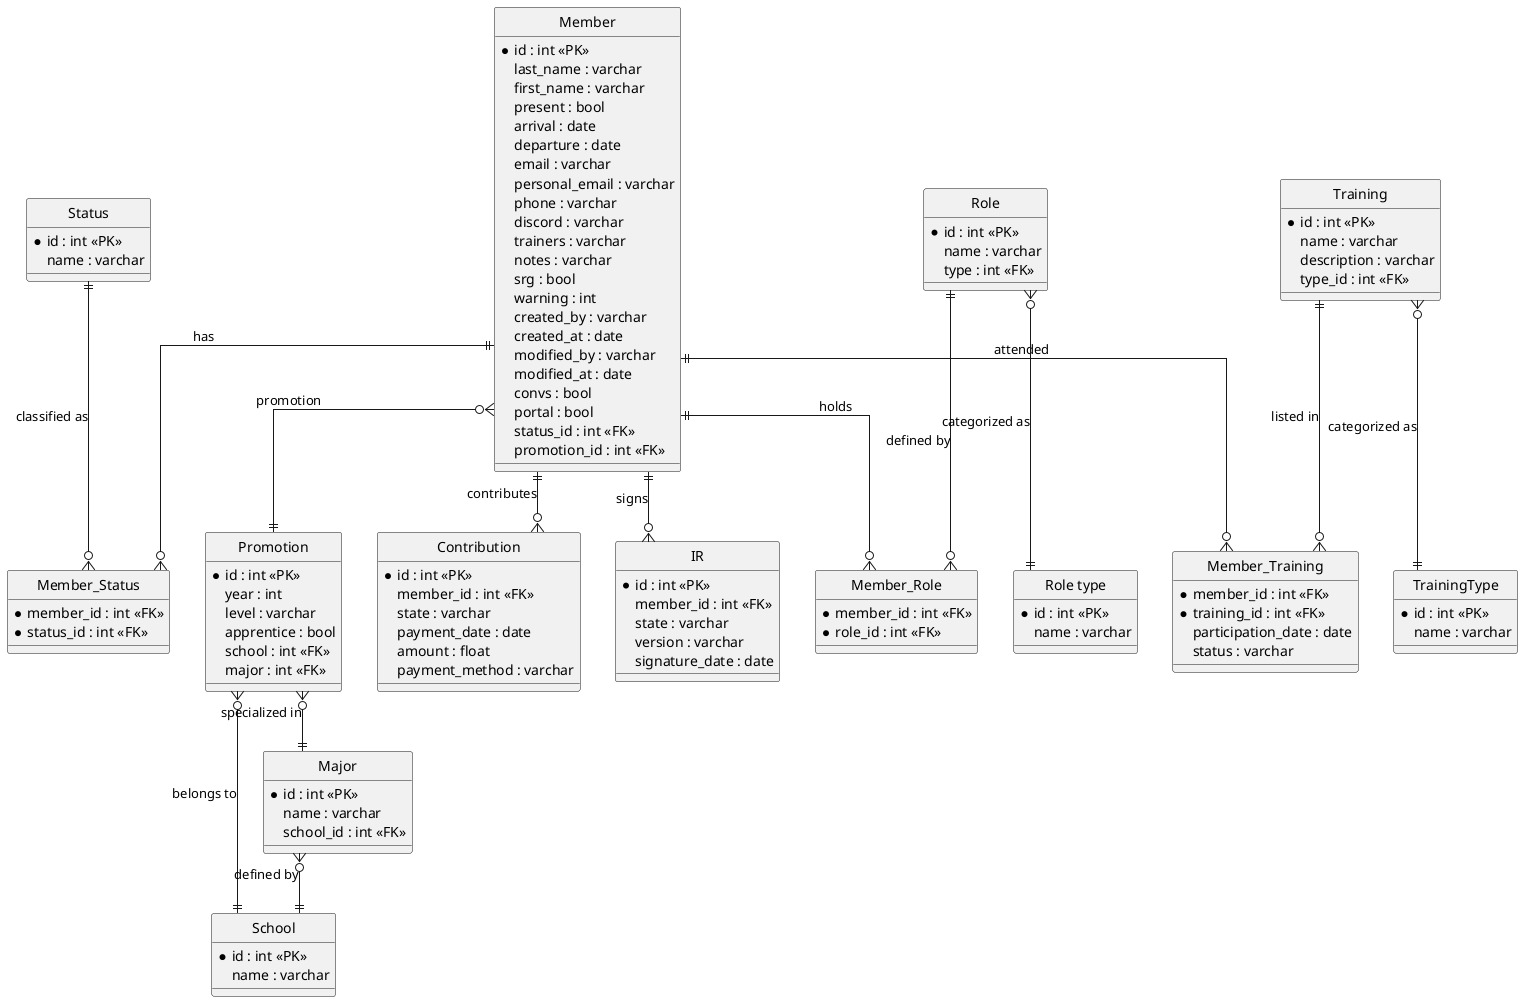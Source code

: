@startuml Register DataBase Schema v3
hide circle
skinparam linetype ortho

'========== MEMBER =========='
entity "Member" as M {
  *id : int <<PK>>
  last_name : varchar
  first_name : varchar
  present : bool
  arrival : date
  departure : date
  email : varchar
  personal_email : varchar
  phone : varchar
  discord : varchar
  trainers : varchar
  notes : varchar
  srg : bool
  warning : int
  created_by : varchar
  created_at : date
  modified_by : varchar
  modified_at : date
  convs : bool
  portal : bool
  status_id : int <<FK>>
  promotion_id : int <<FK>>
}

'========== STATUS =========='
entity "Status" as S {
  *id : int <<PK>>
  name : varchar
}

entity "Member_Status" as MS {
  *member_id : int <<FK>>
  *status_id : int <<FK>>
}

'========== PROMOTION =========='
entity "Promotion" as P {
  *id : int <<PK>>
  year : int
  level : varchar
  apprentice : bool
  school : int <<FK>>
  major : int <<FK>>
}

entity "School" as E {
  *id : int <<PK>>
  name : varchar
}

entity "Major" as MJ {
  *id : int <<PK>>
  name : varchar
  school_id : int <<FK>>
}


'========== CONTRIBUTION =========='
entity "Contribution" as C {
  *id : int <<PK>>
  member_id : int <<FK>>
  state : varchar
  payment_date : date
  amount : float
  payment_method : varchar
}

'========== INTERNAL REGULATION =========='
entity "IR" as IR {
  *id : int <<PK>>
  member_id : int <<FK>>
  state : varchar
  version : varchar
  signature_date : date
}

'========== ROLE =========='
entity "Role" as R {
  *id : int <<PK>>
  name : varchar
  type : int <<FK>>
}

entity "Role type" as RT {
  *id : int <<PK>>
  name : varchar
}

entity "Member_Role" as MR {
  *member_id : int <<FK>>
  *role_id : int <<FK>>
}

'========== TRAINING =========='
entity "Training" as T {
  *id : int <<PK>>
  name : varchar
  description : varchar
  type_id : int <<FK>>
}

entity "TrainingType" as TT {
  *id : int <<PK>>
  name : varchar
}

entity "Member_Training" as MT {
  *member_id : int <<FK>>
  *training_id : int <<FK>>
  participation_date : date
  status : varchar
}

'========== ASSOCIATIONS =========='
M ||--o{ MS : has
S ||--o{ MS : classified as
M }o--|| P : promotion
M ||--o{ C : contributes
M ||--o{ IR : signs
M ||--o{ MR : holds
R ||--o{ MR : defined by
M ||--o{ MT : attended
T ||--o{ MT : listed in
T }o--|| TT : categorized as
P }o--|| E : belongs to
P }o--|| MJ : specialized in
MJ }o--|| E : defined by
R }o--|| RT : categorized as

@enduml
